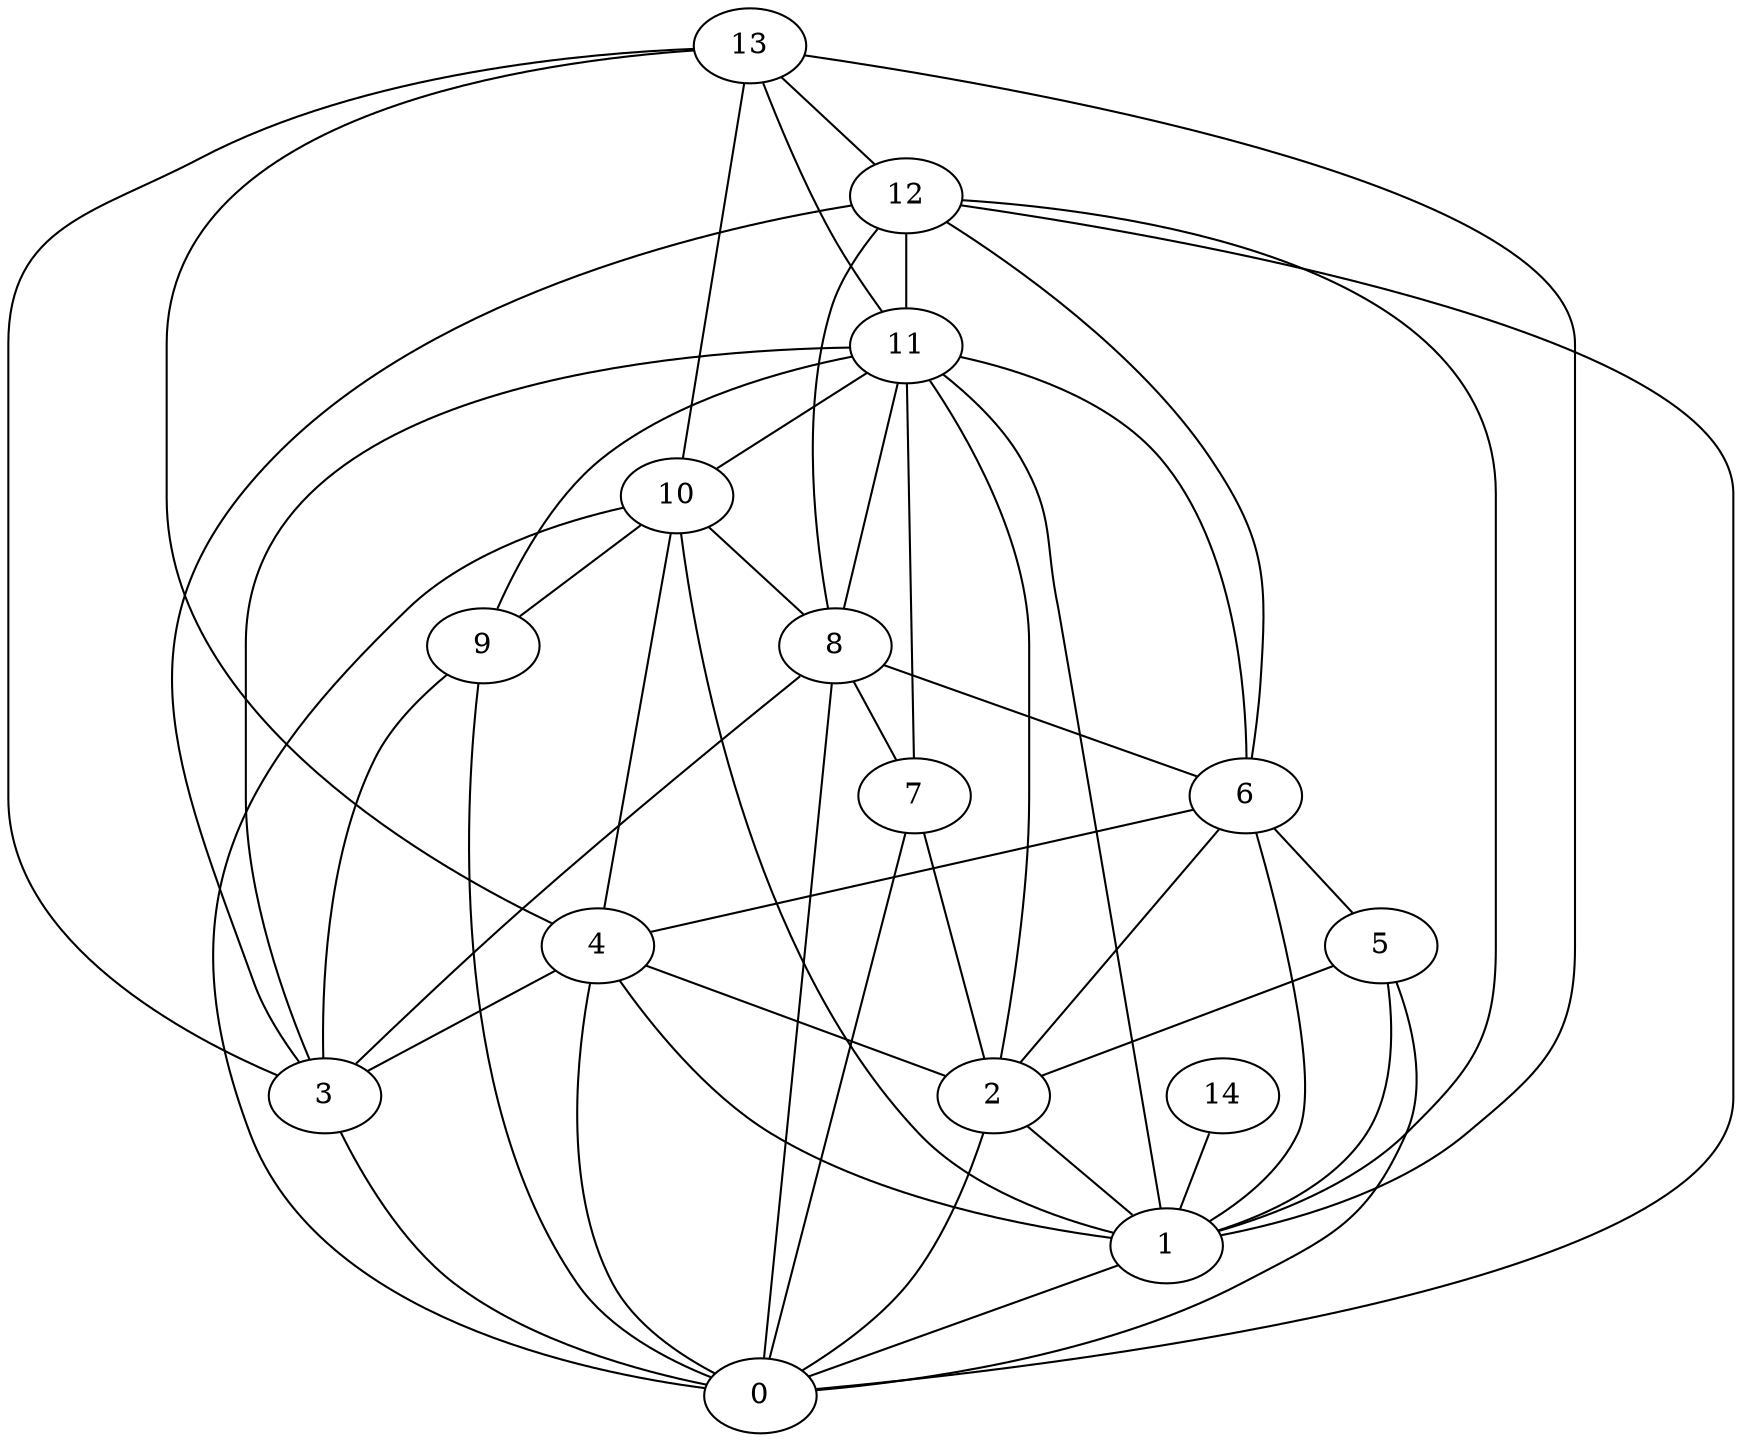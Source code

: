 digraph "sensornet-topology" {
label = "";
rankdir="BT";"0"->"1" [arrowhead = "both"] 
"0"->"2" [arrowhead = "both"] 
"0"->"3" [arrowhead = "both"] 
"0"->"4" [arrowhead = "both"] 
"0"->"5" [arrowhead = "both"] 
"0"->"7" [arrowhead = "both"] 
"0"->"8" [arrowhead = "both"] 
"0"->"9" [arrowhead = "both"] 
"0"->"10" [arrowhead = "both"] 
"0"->"12" [arrowhead = "both"] 
"1"->"2" [arrowhead = "both"] 
"1"->"4" [arrowhead = "both"] 
"1"->"5" [arrowhead = "both"] 
"1"->"6" [arrowhead = "both"] 
"1"->"10" [arrowhead = "both"] 
"1"->"11" [arrowhead = "both"] 
"1"->"12" [arrowhead = "both"] 
"1"->"13" [arrowhead = "both"] 
"1"->"14" [arrowhead = "both"] 
"2"->"4" [arrowhead = "both"] 
"2"->"5" [arrowhead = "both"] 
"2"->"6" [arrowhead = "both"] 
"2"->"7" [arrowhead = "both"] 
"2"->"11" [arrowhead = "both"] 
"3"->"4" [arrowhead = "both"] 
"3"->"8" [arrowhead = "both"] 
"3"->"9" [arrowhead = "both"] 
"3"->"11" [arrowhead = "both"] 
"3"->"12" [arrowhead = "both"] 
"3"->"13" [arrowhead = "both"] 
"4"->"6" [arrowhead = "both"] 
"4"->"10" [arrowhead = "both"] 
"4"->"13" [arrowhead = "both"] 
"5"->"6" [arrowhead = "both"] 
"6"->"8" [arrowhead = "both"] 
"6"->"11" [arrowhead = "both"] 
"6"->"12" [arrowhead = "both"] 
"7"->"8" [arrowhead = "both"] 
"7"->"11" [arrowhead = "both"] 
"8"->"10" [arrowhead = "both"] 
"8"->"11" [arrowhead = "both"] 
"8"->"12" [arrowhead = "both"] 
"9"->"10" [arrowhead = "both"] 
"9"->"11" [arrowhead = "both"] 
"10"->"11" [arrowhead = "both"] 
"10"->"13" [arrowhead = "both"] 
"11"->"12" [arrowhead = "both"] 
"11"->"13" [arrowhead = "both"] 
"12"->"13" [arrowhead = "both"] 
}
